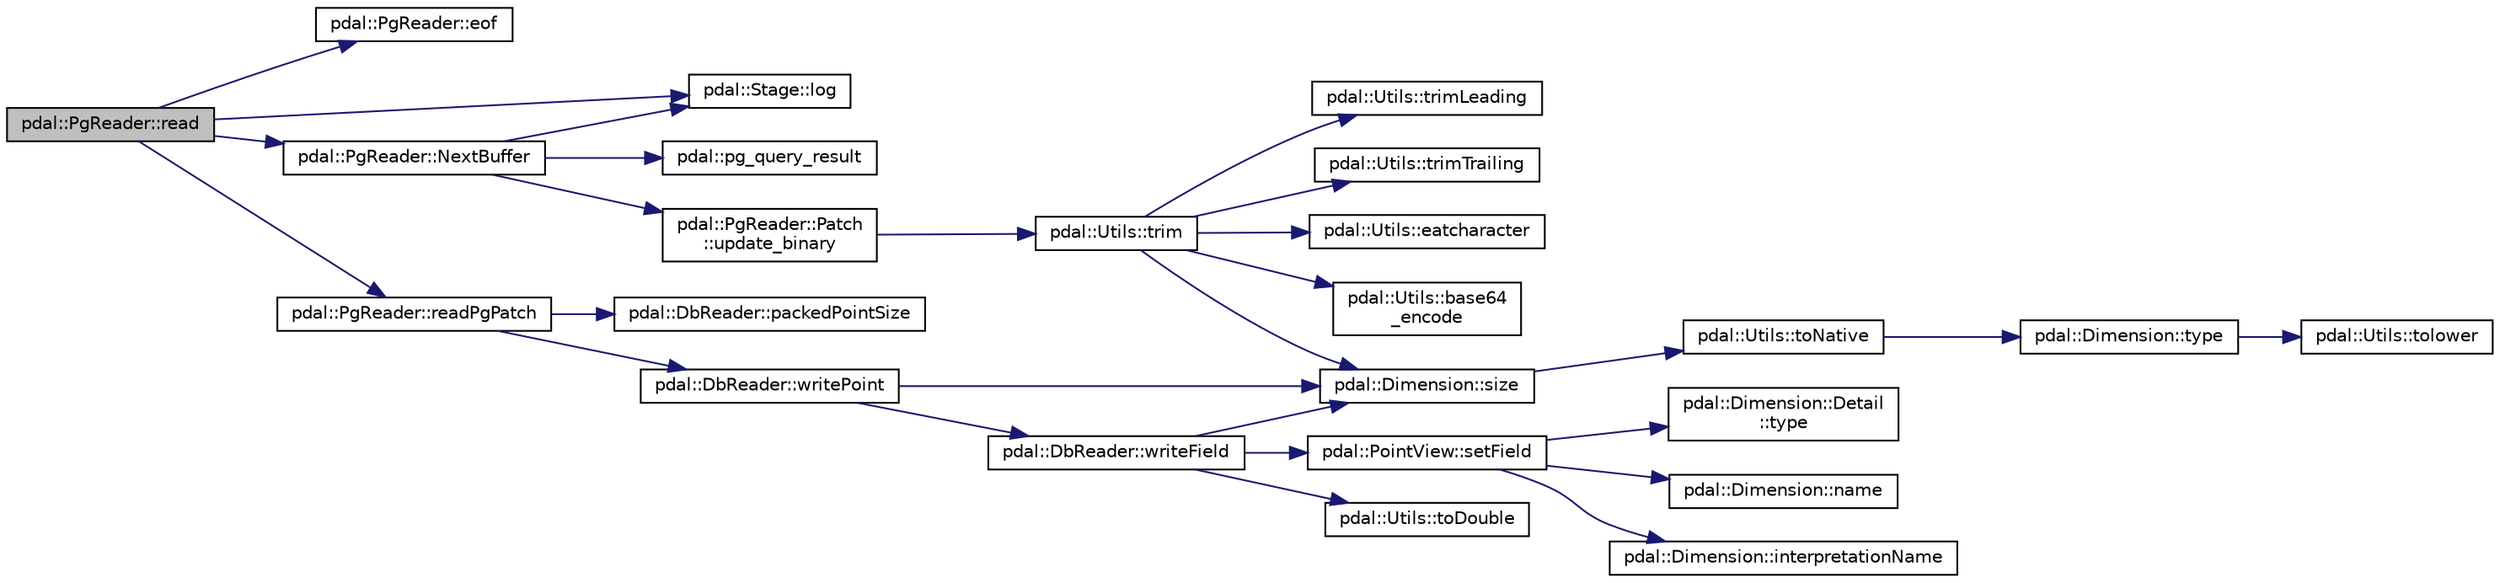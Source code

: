 digraph "pdal::PgReader::read"
{
  edge [fontname="Helvetica",fontsize="10",labelfontname="Helvetica",labelfontsize="10"];
  node [fontname="Helvetica",fontsize="10",shape=record];
  rankdir="LR";
  Node1 [label="pdal::PgReader::read",height=0.2,width=0.4,color="black", fillcolor="grey75", style="filled", fontcolor="black"];
  Node1 -> Node2 [color="midnightblue",fontsize="10",style="solid",fontname="Helvetica"];
  Node2 [label="pdal::PgReader::eof",height=0.2,width=0.4,color="black", fillcolor="white", style="filled",URL="$classpdal_1_1PgReader.html#a6f03e2f1d02aa3ec5c2da4249f5065a4"];
  Node1 -> Node3 [color="midnightblue",fontsize="10",style="solid",fontname="Helvetica"];
  Node3 [label="pdal::Stage::log",height=0.2,width=0.4,color="black", fillcolor="white", style="filled",URL="$classpdal_1_1Stage.html#ae8c29817e14d7cda53fdcbb23102d872"];
  Node1 -> Node4 [color="midnightblue",fontsize="10",style="solid",fontname="Helvetica"];
  Node4 [label="pdal::PgReader::NextBuffer",height=0.2,width=0.4,color="black", fillcolor="white", style="filled",URL="$classpdal_1_1PgReader.html#a99ed5ebb1c9554325b5902a8c2944fbf"];
  Node4 -> Node3 [color="midnightblue",fontsize="10",style="solid",fontname="Helvetica"];
  Node4 -> Node5 [color="midnightblue",fontsize="10",style="solid",fontname="Helvetica"];
  Node5 [label="pdal::pg_query_result",height=0.2,width=0.4,color="black", fillcolor="white", style="filled",URL="$namespacepdal.html#aa40e03c638df615fa62327f57b5b8ec5"];
  Node4 -> Node6 [color="midnightblue",fontsize="10",style="solid",fontname="Helvetica"];
  Node6 [label="pdal::PgReader::Patch\l::update_binary",height=0.2,width=0.4,color="black", fillcolor="white", style="filled",URL="$classpdal_1_1PgReader_1_1Patch.html#ac3483fad6a7aa33e36e47d5cf684864b"];
  Node6 -> Node7 [color="midnightblue",fontsize="10",style="solid",fontname="Helvetica"];
  Node7 [label="pdal::Utils::trim",height=0.2,width=0.4,color="black", fillcolor="white", style="filled",URL="$namespacepdal_1_1Utils.html#ac5d9d3dfd3f4611182c07aa85e27c1e4"];
  Node7 -> Node8 [color="midnightblue",fontsize="10",style="solid",fontname="Helvetica"];
  Node8 [label="pdal::Utils::trimLeading",height=0.2,width=0.4,color="black", fillcolor="white", style="filled",URL="$namespacepdal_1_1Utils.html#a10ae3cc2d10407cff89ba1ab00bc036b"];
  Node7 -> Node9 [color="midnightblue",fontsize="10",style="solid",fontname="Helvetica"];
  Node9 [label="pdal::Utils::trimTrailing",height=0.2,width=0.4,color="black", fillcolor="white", style="filled",URL="$namespacepdal_1_1Utils.html#afed0ad4146baafd1973c85e1508ade73"];
  Node7 -> Node10 [color="midnightblue",fontsize="10",style="solid",fontname="Helvetica"];
  Node10 [label="pdal::Utils::eatcharacter",height=0.2,width=0.4,color="black", fillcolor="white", style="filled",URL="$namespacepdal_1_1Utils.html#abdd3e6ebf8047dbc72337bac885f1169"];
  Node7 -> Node11 [color="midnightblue",fontsize="10",style="solid",fontname="Helvetica"];
  Node11 [label="pdal::Utils::base64\l_encode",height=0.2,width=0.4,color="black", fillcolor="white", style="filled",URL="$namespacepdal_1_1Utils.html#ab908ea72a2a7d385cbbab68939d1c1a2"];
  Node7 -> Node12 [color="midnightblue",fontsize="10",style="solid",fontname="Helvetica"];
  Node12 [label="pdal::Dimension::size",height=0.2,width=0.4,color="black", fillcolor="white", style="filled",URL="$namespacepdal_1_1Dimension.html#acf81dae9d5946f3a941f9df154b2329b"];
  Node12 -> Node13 [color="midnightblue",fontsize="10",style="solid",fontname="Helvetica"];
  Node13 [label="pdal::Utils::toNative",height=0.2,width=0.4,color="black", fillcolor="white", style="filled",URL="$namespacepdal_1_1Utils.html#a59253304d0f929e3a3ea00f09636002f"];
  Node13 -> Node14 [color="midnightblue",fontsize="10",style="solid",fontname="Helvetica"];
  Node14 [label="pdal::Dimension::type",height=0.2,width=0.4,color="black", fillcolor="white", style="filled",URL="$namespacepdal_1_1Dimension.html#a880d689fed54aa3ded6f88c9e058c5d2"];
  Node14 -> Node15 [color="midnightblue",fontsize="10",style="solid",fontname="Helvetica"];
  Node15 [label="pdal::Utils::tolower",height=0.2,width=0.4,color="black", fillcolor="white", style="filled",URL="$namespacepdal_1_1Utils.html#a5268937cf695835e55392f752dc02cb2"];
  Node1 -> Node16 [color="midnightblue",fontsize="10",style="solid",fontname="Helvetica"];
  Node16 [label="pdal::PgReader::readPgPatch",height=0.2,width=0.4,color="black", fillcolor="white", style="filled",URL="$classpdal_1_1PgReader.html#adc4dc7d4a629346d330dddbf522180c6"];
  Node16 -> Node17 [color="midnightblue",fontsize="10",style="solid",fontname="Helvetica"];
  Node17 [label="pdal::DbReader::packedPointSize",height=0.2,width=0.4,color="black", fillcolor="white", style="filled",URL="$classpdal_1_1DbReader.html#af9d5ab1865741bd73126a54b7c8996ba"];
  Node16 -> Node18 [color="midnightblue",fontsize="10",style="solid",fontname="Helvetica"];
  Node18 [label="pdal::DbReader::writePoint",height=0.2,width=0.4,color="black", fillcolor="white", style="filled",URL="$classpdal_1_1DbReader.html#af12aca34361b75473a0379ba57fbcef1"];
  Node18 -> Node12 [color="midnightblue",fontsize="10",style="solid",fontname="Helvetica"];
  Node18 -> Node19 [color="midnightblue",fontsize="10",style="solid",fontname="Helvetica"];
  Node19 [label="pdal::DbReader::writeField",height=0.2,width=0.4,color="black", fillcolor="white", style="filled",URL="$classpdal_1_1DbReader.html#aea009ba3be12d1bd04ea08c0eeb38dd4"];
  Node19 -> Node20 [color="midnightblue",fontsize="10",style="solid",fontname="Helvetica"];
  Node20 [label="pdal::PointView::setField",height=0.2,width=0.4,color="black", fillcolor="white", style="filled",URL="$classpdal_1_1PointView.html#a7931019cfba92e9c3a93592a2fbf4a0f"];
  Node20 -> Node21 [color="midnightblue",fontsize="10",style="solid",fontname="Helvetica"];
  Node21 [label="pdal::Dimension::Detail\l::type",height=0.2,width=0.4,color="black", fillcolor="white", style="filled",URL="$classpdal_1_1Dimension_1_1Detail.html#adf5961976b7fce3d90a0dddd50519a7c"];
  Node20 -> Node22 [color="midnightblue",fontsize="10",style="solid",fontname="Helvetica"];
  Node22 [label="pdal::Dimension::name",height=0.2,width=0.4,color="black", fillcolor="white", style="filled",URL="$namespacepdal_1_1Dimension.html#af3176b0b7e6b4be000317846cf7c2718"];
  Node20 -> Node23 [color="midnightblue",fontsize="10",style="solid",fontname="Helvetica"];
  Node23 [label="pdal::Dimension::interpretationName",height=0.2,width=0.4,color="black", fillcolor="white", style="filled",URL="$namespacepdal_1_1Dimension.html#acc41232ae1e707d6c928ffb9a56592d3"];
  Node19 -> Node12 [color="midnightblue",fontsize="10",style="solid",fontname="Helvetica"];
  Node19 -> Node24 [color="midnightblue",fontsize="10",style="solid",fontname="Helvetica"];
  Node24 [label="pdal::Utils::toDouble",height=0.2,width=0.4,color="black", fillcolor="white", style="filled",URL="$namespacepdal_1_1Utils.html#a9b5b9ef216d7036c7cb36d219af17925"];
}

